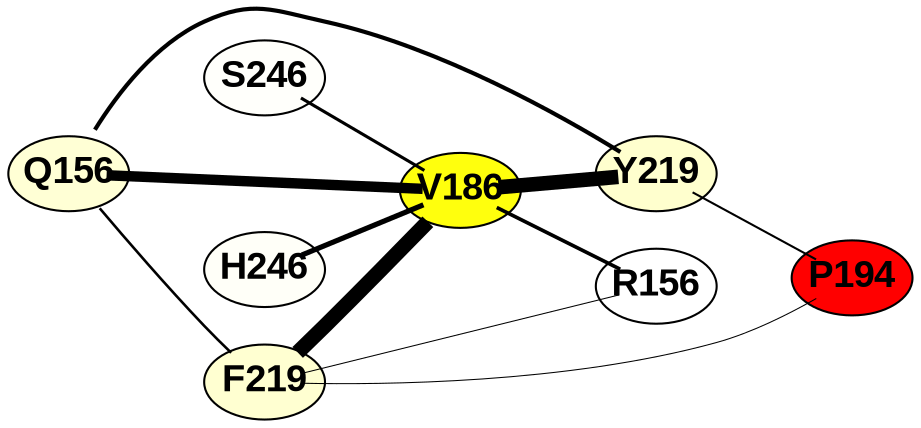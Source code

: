 strict graph{
	rankdir=LR
	node [shape=oval,fontname="arial bold",fontsize=18,margin=0]
	edge [arrowhead="none"]
	overlap = false
	splines = true
	Q156 [fillcolor="0.166666666667,0.164251207729,1", color=black, fixedsize=shape,                               style="filled", width=0.8];
	H246 [fillcolor="0.166666666667,0.0289855072464,1", color=black, fixedsize=shape,                               style="filled", width=0.8];
	S246 [fillcolor="0.166666666667,0.0193236714976,1", color=black, fixedsize=shape,                               style="filled", width=0.8];
	F219 [fillcolor="0.166666666667,0.183574879227,1", color=black, fixedsize=shape,                               style="filled", width=0.8];
	V186 [fillcolor="0.166666666667,0.946859903382,1", color=black, fixedsize=shape,                               style="filled", width=0.8];
	R156 [fillcolor="0.0,0.0,1", color=black, fixedsize=shape,                               style="filled", width=0.8];
	Y219 [fillcolor="0.166666666667,0.193236714976,1", color=black, fixedsize=shape,                               style="filled", width=0.8];
	P194 [fillcolor="0.0,1.0,1", color=black, fixedsize=shape,                               style="filled", width=0.8];
	Q156 -- V186 [style=solid, color=black, penwidth=5.00000000000000000000];
	Q156 -- Y219 [style=solid, color=black, penwidth=2.00000000000000000000];
	Q156 -- F219 [style=solid, color=black, penwidth=1.25000000000000000000];
	H246 -- V186 [style=solid, color=black, penwidth=2.50000000000000000000];
	S246 -- V186 [style=solid, color=black, penwidth=1.50000000000000000000];
	F219 -- V186 [style=solid, color=black, penwidth=7.25000000000000000000];
	F219 -- R156 [style=solid, color=black, penwidth=0.50000000000000000000];
	F219 -- P194 [style=solid, color=black, penwidth=0.50000000000000000000];
	V186 -- R156 [style=solid, color=black, penwidth=1.75000000000000000000];
	V186 -- Y219 [style=solid, color=black, penwidth=7.00000000000000000000];
	Y219 -- P194 [style=solid, color=black, penwidth=1.00000000000000000000];
}
